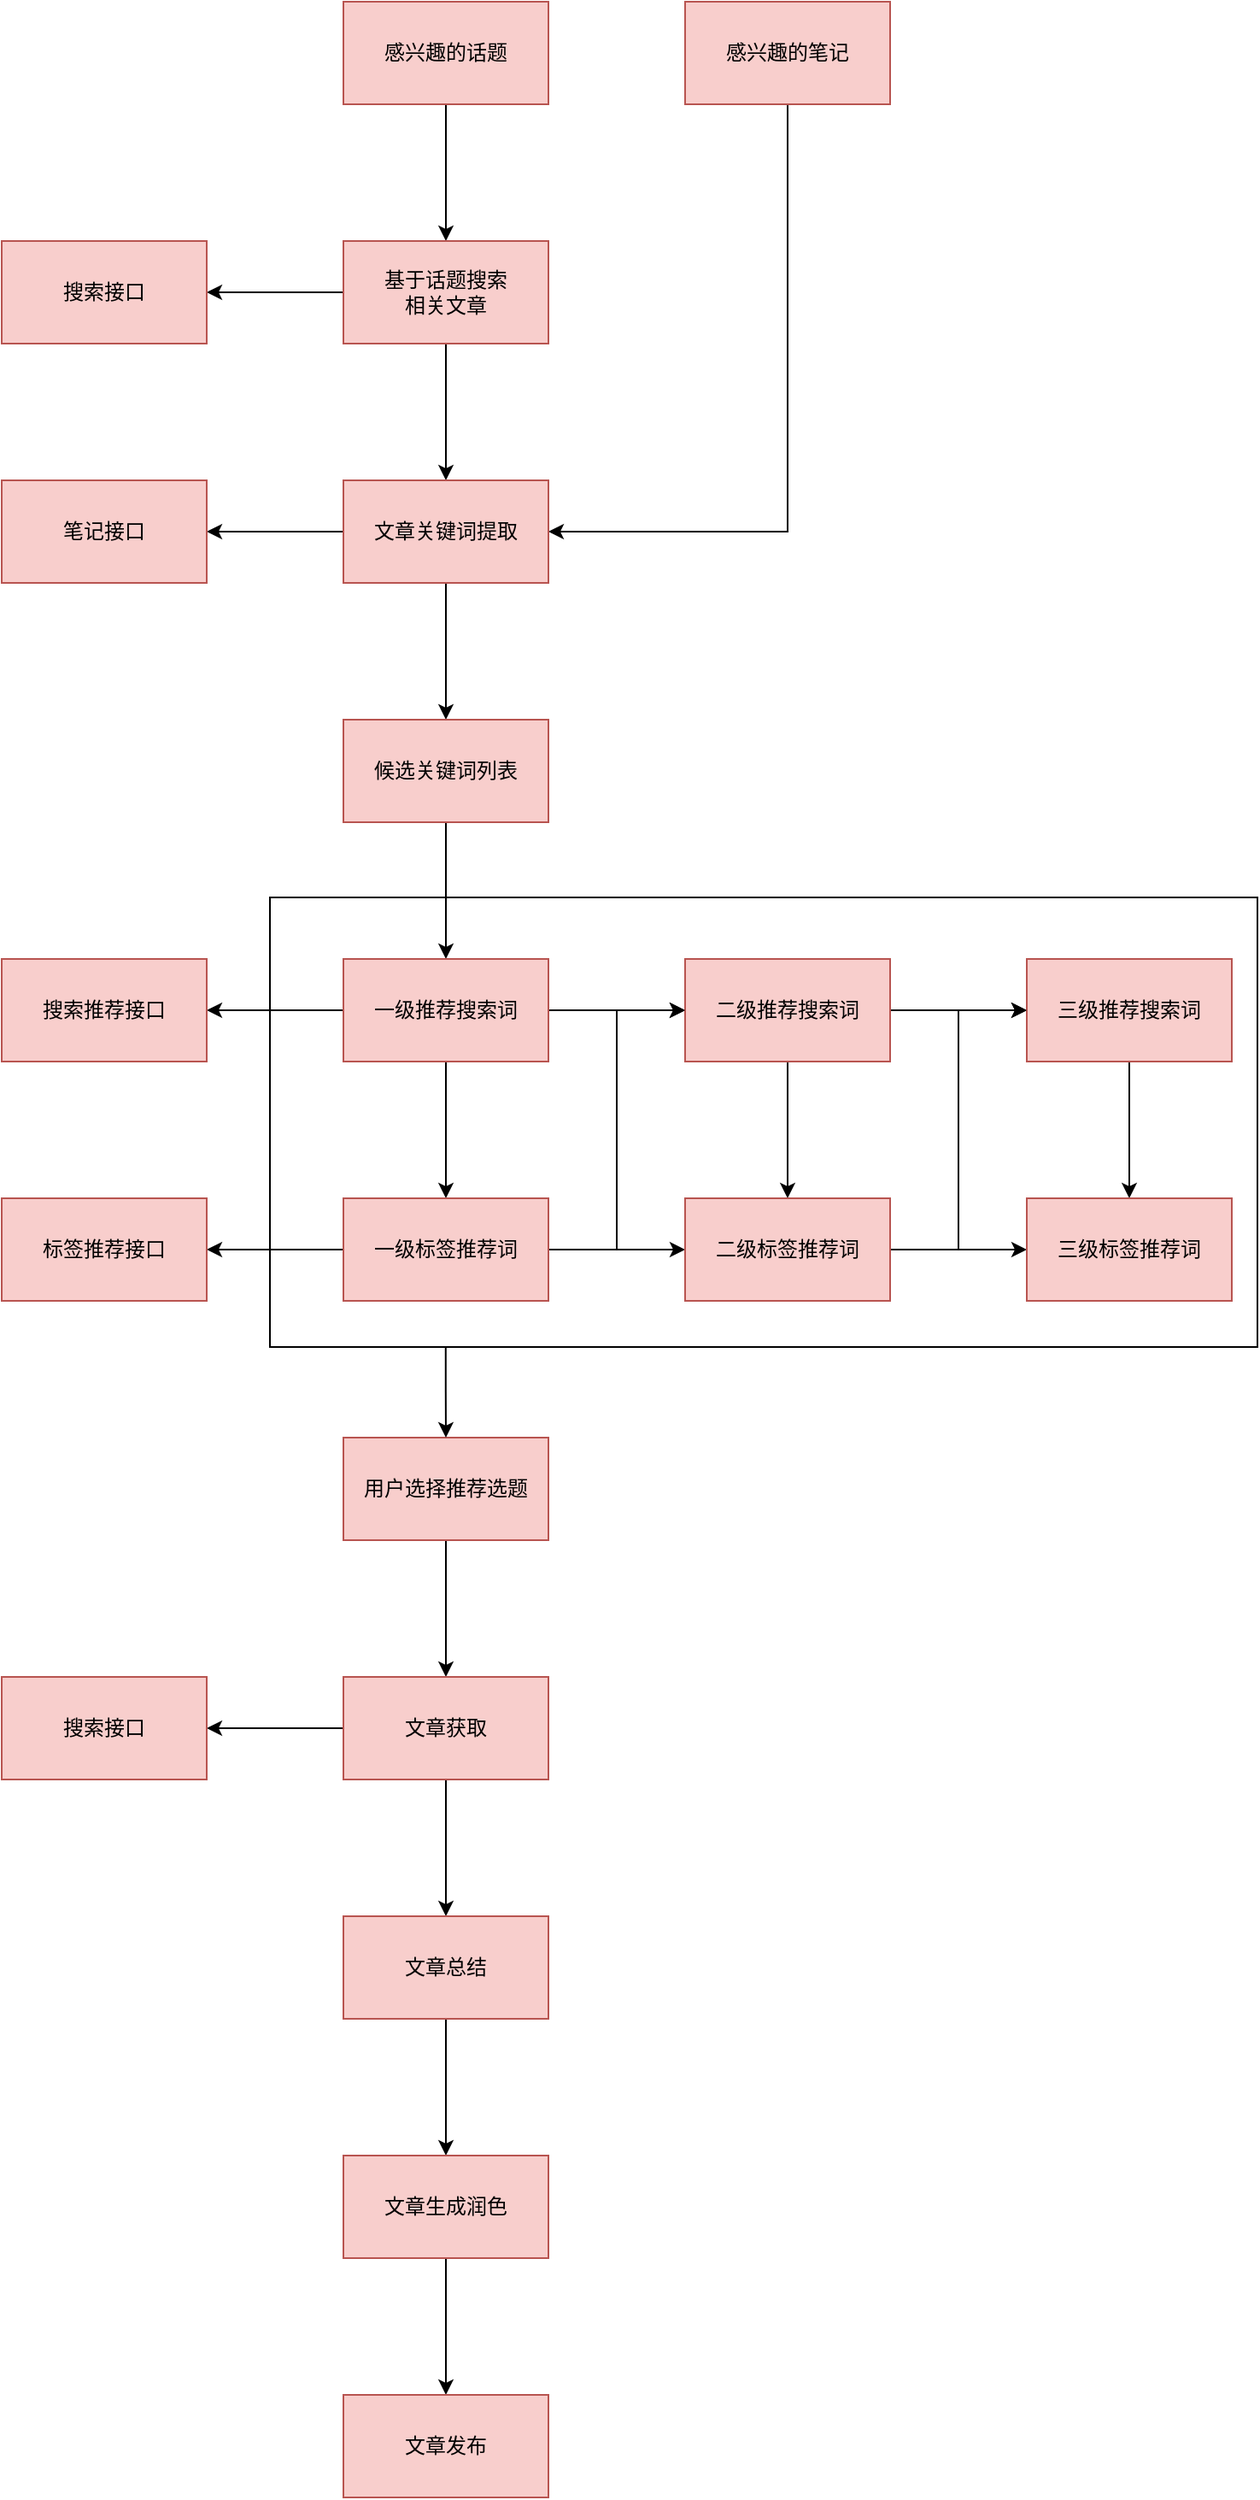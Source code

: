 <mxfile version="25.0.3">
  <diagram id="qeWLFQ4tlPtVeBE7IwFA" name="选题挖掘">
    <mxGraphModel dx="2583" dy="1205" grid="0" gridSize="10" guides="1" tooltips="1" connect="1" arrows="1" fold="1" page="0" pageScale="1" pageWidth="1169" pageHeight="827" math="0" shadow="0">
      <root>
        <mxCell id="0" />
        <mxCell id="1" parent="0" />
        <mxCell id="c67nPM-pw-d9-JudnQra-36" value="" style="rounded=0;whiteSpace=wrap;html=1;" vertex="1" parent="1">
          <mxGeometry x="-103" y="567" width="578" height="263" as="geometry" />
        </mxCell>
        <mxCell id="c67nPM-pw-d9-JudnQra-2" value="" style="edgeStyle=orthogonalEdgeStyle;rounded=0;orthogonalLoop=1;jettySize=auto;html=1;" edge="1" parent="1" source="fxVHYiigqoDhENZiBRoW-1" target="c67nPM-pw-d9-JudnQra-1">
          <mxGeometry relative="1" as="geometry" />
        </mxCell>
        <mxCell id="fxVHYiigqoDhENZiBRoW-1" value="感兴趣的话题" style="rounded=0;whiteSpace=wrap;html=1;fillColor=#f8cecc;strokeColor=#b85450;" parent="1" vertex="1">
          <mxGeometry x="-60" y="43" width="120" height="60" as="geometry" />
        </mxCell>
        <mxCell id="c67nPM-pw-d9-JudnQra-6" style="edgeStyle=orthogonalEdgeStyle;rounded=0;orthogonalLoop=1;jettySize=auto;html=1;entryX=1;entryY=0.5;entryDx=0;entryDy=0;exitX=0.5;exitY=1;exitDx=0;exitDy=0;" edge="1" parent="1" source="fxVHYiigqoDhENZiBRoW-2" target="c67nPM-pw-d9-JudnQra-3">
          <mxGeometry relative="1" as="geometry" />
        </mxCell>
        <mxCell id="fxVHYiigqoDhENZiBRoW-2" value="感兴趣的笔记" style="rounded=0;whiteSpace=wrap;html=1;fillColor=#f8cecc;strokeColor=#b85450;" parent="1" vertex="1">
          <mxGeometry x="140" y="43" width="120" height="60" as="geometry" />
        </mxCell>
        <mxCell id="c67nPM-pw-d9-JudnQra-4" value="" style="edgeStyle=orthogonalEdgeStyle;rounded=0;orthogonalLoop=1;jettySize=auto;html=1;" edge="1" parent="1" source="c67nPM-pw-d9-JudnQra-1" target="c67nPM-pw-d9-JudnQra-3">
          <mxGeometry relative="1" as="geometry" />
        </mxCell>
        <mxCell id="c67nPM-pw-d9-JudnQra-9" value="" style="edgeStyle=orthogonalEdgeStyle;rounded=0;orthogonalLoop=1;jettySize=auto;html=1;" edge="1" parent="1" source="c67nPM-pw-d9-JudnQra-1" target="c67nPM-pw-d9-JudnQra-8">
          <mxGeometry relative="1" as="geometry" />
        </mxCell>
        <mxCell id="c67nPM-pw-d9-JudnQra-1" value="基于话题搜索&lt;div&gt;相关文章&lt;/div&gt;" style="whiteSpace=wrap;html=1;rounded=0;fillColor=#f8cecc;strokeColor=#b85450;" vertex="1" parent="1">
          <mxGeometry x="-60" y="183" width="120" height="60" as="geometry" />
        </mxCell>
        <mxCell id="c67nPM-pw-d9-JudnQra-11" value="" style="edgeStyle=orthogonalEdgeStyle;rounded=0;orthogonalLoop=1;jettySize=auto;html=1;" edge="1" parent="1" source="c67nPM-pw-d9-JudnQra-3" target="c67nPM-pw-d9-JudnQra-10">
          <mxGeometry relative="1" as="geometry" />
        </mxCell>
        <mxCell id="c67nPM-pw-d9-JudnQra-13" value="" style="edgeStyle=orthogonalEdgeStyle;rounded=0;orthogonalLoop=1;jettySize=auto;html=1;" edge="1" parent="1" source="c67nPM-pw-d9-JudnQra-3" target="c67nPM-pw-d9-JudnQra-12">
          <mxGeometry relative="1" as="geometry" />
        </mxCell>
        <mxCell id="c67nPM-pw-d9-JudnQra-3" value="文章关键词提取" style="whiteSpace=wrap;html=1;rounded=0;fillColor=#f8cecc;strokeColor=#b85450;" vertex="1" parent="1">
          <mxGeometry x="-60" y="323" width="120" height="60" as="geometry" />
        </mxCell>
        <mxCell id="c67nPM-pw-d9-JudnQra-8" value="搜索接口" style="whiteSpace=wrap;html=1;rounded=0;fillColor=#f8cecc;strokeColor=#b85450;" vertex="1" parent="1">
          <mxGeometry x="-260" y="183" width="120" height="60" as="geometry" />
        </mxCell>
        <mxCell id="c67nPM-pw-d9-JudnQra-10" value="笔记接口" style="whiteSpace=wrap;html=1;rounded=0;fillColor=#f8cecc;strokeColor=#b85450;" vertex="1" parent="1">
          <mxGeometry x="-260" y="323" width="120" height="60" as="geometry" />
        </mxCell>
        <mxCell id="c67nPM-pw-d9-JudnQra-15" value="" style="edgeStyle=orthogonalEdgeStyle;rounded=0;orthogonalLoop=1;jettySize=auto;html=1;" edge="1" parent="1" source="c67nPM-pw-d9-JudnQra-12" target="c67nPM-pw-d9-JudnQra-14">
          <mxGeometry relative="1" as="geometry" />
        </mxCell>
        <mxCell id="c67nPM-pw-d9-JudnQra-12" value="候选关键词列表" style="whiteSpace=wrap;html=1;rounded=0;fillColor=#f8cecc;strokeColor=#b85450;" vertex="1" parent="1">
          <mxGeometry x="-60" y="463" width="120" height="60" as="geometry" />
        </mxCell>
        <mxCell id="c67nPM-pw-d9-JudnQra-19" value="" style="edgeStyle=orthogonalEdgeStyle;rounded=0;orthogonalLoop=1;jettySize=auto;html=1;" edge="1" parent="1" source="c67nPM-pw-d9-JudnQra-14" target="c67nPM-pw-d9-JudnQra-18">
          <mxGeometry relative="1" as="geometry" />
        </mxCell>
        <mxCell id="c67nPM-pw-d9-JudnQra-21" value="" style="edgeStyle=orthogonalEdgeStyle;rounded=0;orthogonalLoop=1;jettySize=auto;html=1;" edge="1" parent="1" source="c67nPM-pw-d9-JudnQra-14" target="c67nPM-pw-d9-JudnQra-20">
          <mxGeometry relative="1" as="geometry" />
        </mxCell>
        <mxCell id="c67nPM-pw-d9-JudnQra-25" value="" style="edgeStyle=orthogonalEdgeStyle;rounded=0;orthogonalLoop=1;jettySize=auto;html=1;" edge="1" parent="1" source="c67nPM-pw-d9-JudnQra-14" target="c67nPM-pw-d9-JudnQra-24">
          <mxGeometry relative="1" as="geometry" />
        </mxCell>
        <mxCell id="c67nPM-pw-d9-JudnQra-14" value="一级推荐搜索词" style="whiteSpace=wrap;html=1;fillColor=#f8cecc;strokeColor=#b85450;rounded=0;" vertex="1" parent="1">
          <mxGeometry x="-60" y="603" width="120" height="60" as="geometry" />
        </mxCell>
        <mxCell id="c67nPM-pw-d9-JudnQra-18" value="搜索推荐接口" style="whiteSpace=wrap;html=1;fillColor=#f8cecc;strokeColor=#b85450;rounded=0;" vertex="1" parent="1">
          <mxGeometry x="-260" y="603" width="120" height="60" as="geometry" />
        </mxCell>
        <mxCell id="c67nPM-pw-d9-JudnQra-23" value="" style="edgeStyle=orthogonalEdgeStyle;rounded=0;orthogonalLoop=1;jettySize=auto;html=1;" edge="1" parent="1" source="c67nPM-pw-d9-JudnQra-20" target="c67nPM-pw-d9-JudnQra-22">
          <mxGeometry relative="1" as="geometry" />
        </mxCell>
        <mxCell id="c67nPM-pw-d9-JudnQra-29" value="" style="edgeStyle=orthogonalEdgeStyle;rounded=0;orthogonalLoop=1;jettySize=auto;html=1;" edge="1" parent="1" source="c67nPM-pw-d9-JudnQra-20" target="c67nPM-pw-d9-JudnQra-28">
          <mxGeometry relative="1" as="geometry" />
        </mxCell>
        <mxCell id="c67nPM-pw-d9-JudnQra-20" value="二级推荐搜索词" style="whiteSpace=wrap;html=1;fillColor=#f8cecc;strokeColor=#b85450;rounded=0;" vertex="1" parent="1">
          <mxGeometry x="140" y="603" width="120" height="60" as="geometry" />
        </mxCell>
        <mxCell id="c67nPM-pw-d9-JudnQra-31" value="" style="edgeStyle=orthogonalEdgeStyle;rounded=0;orthogonalLoop=1;jettySize=auto;html=1;" edge="1" parent="1" source="c67nPM-pw-d9-JudnQra-22" target="c67nPM-pw-d9-JudnQra-30">
          <mxGeometry relative="1" as="geometry" />
        </mxCell>
        <mxCell id="c67nPM-pw-d9-JudnQra-22" value="三级推荐搜索词" style="whiteSpace=wrap;html=1;fillColor=#f8cecc;strokeColor=#b85450;rounded=0;" vertex="1" parent="1">
          <mxGeometry x="340" y="603" width="120" height="60" as="geometry" />
        </mxCell>
        <mxCell id="c67nPM-pw-d9-JudnQra-27" value="" style="edgeStyle=orthogonalEdgeStyle;rounded=0;orthogonalLoop=1;jettySize=auto;html=1;" edge="1" parent="1" source="c67nPM-pw-d9-JudnQra-24" target="c67nPM-pw-d9-JudnQra-26">
          <mxGeometry relative="1" as="geometry" />
        </mxCell>
        <mxCell id="c67nPM-pw-d9-JudnQra-32" value="" style="edgeStyle=orthogonalEdgeStyle;rounded=0;orthogonalLoop=1;jettySize=auto;html=1;" edge="1" parent="1" source="c67nPM-pw-d9-JudnQra-24" target="c67nPM-pw-d9-JudnQra-28">
          <mxGeometry relative="1" as="geometry" />
        </mxCell>
        <mxCell id="c67nPM-pw-d9-JudnQra-34" style="edgeStyle=orthogonalEdgeStyle;rounded=0;orthogonalLoop=1;jettySize=auto;html=1;entryX=0;entryY=0.5;entryDx=0;entryDy=0;" edge="1" parent="1" source="c67nPM-pw-d9-JudnQra-24" target="c67nPM-pw-d9-JudnQra-20">
          <mxGeometry relative="1" as="geometry" />
        </mxCell>
        <mxCell id="c67nPM-pw-d9-JudnQra-24" value="一级标签推荐词" style="whiteSpace=wrap;html=1;fillColor=#f8cecc;strokeColor=#b85450;rounded=0;" vertex="1" parent="1">
          <mxGeometry x="-60" y="743" width="120" height="60" as="geometry" />
        </mxCell>
        <mxCell id="c67nPM-pw-d9-JudnQra-26" value="标签推荐接口" style="whiteSpace=wrap;html=1;fillColor=#f8cecc;strokeColor=#b85450;rounded=0;" vertex="1" parent="1">
          <mxGeometry x="-260" y="743" width="120" height="60" as="geometry" />
        </mxCell>
        <mxCell id="c67nPM-pw-d9-JudnQra-33" value="" style="edgeStyle=orthogonalEdgeStyle;rounded=0;orthogonalLoop=1;jettySize=auto;html=1;" edge="1" parent="1" source="c67nPM-pw-d9-JudnQra-28" target="c67nPM-pw-d9-JudnQra-30">
          <mxGeometry relative="1" as="geometry" />
        </mxCell>
        <mxCell id="c67nPM-pw-d9-JudnQra-35" style="edgeStyle=orthogonalEdgeStyle;rounded=0;orthogonalLoop=1;jettySize=auto;html=1;entryX=0;entryY=0.5;entryDx=0;entryDy=0;" edge="1" parent="1" source="c67nPM-pw-d9-JudnQra-28" target="c67nPM-pw-d9-JudnQra-22">
          <mxGeometry relative="1" as="geometry" />
        </mxCell>
        <mxCell id="c67nPM-pw-d9-JudnQra-28" value="二级标签推荐词" style="whiteSpace=wrap;html=1;fillColor=#f8cecc;strokeColor=#b85450;rounded=0;" vertex="1" parent="1">
          <mxGeometry x="140" y="743" width="120" height="60" as="geometry" />
        </mxCell>
        <mxCell id="c67nPM-pw-d9-JudnQra-30" value="三级标签推荐词" style="whiteSpace=wrap;html=1;fillColor=#f8cecc;strokeColor=#b85450;rounded=0;" vertex="1" parent="1">
          <mxGeometry x="340" y="743" width="120" height="60" as="geometry" />
        </mxCell>
        <mxCell id="c67nPM-pw-d9-JudnQra-43" value="" style="edgeStyle=orthogonalEdgeStyle;rounded=0;orthogonalLoop=1;jettySize=auto;html=1;" edge="1" parent="1" source="c67nPM-pw-d9-JudnQra-39" target="c67nPM-pw-d9-JudnQra-42">
          <mxGeometry relative="1" as="geometry" />
        </mxCell>
        <mxCell id="c67nPM-pw-d9-JudnQra-39" value="用户选择推荐选题" style="whiteSpace=wrap;html=1;fillColor=#f8cecc;strokeColor=#b85450;rounded=0;" vertex="1" parent="1">
          <mxGeometry x="-60" y="883" width="120" height="60" as="geometry" />
        </mxCell>
        <mxCell id="c67nPM-pw-d9-JudnQra-41" style="edgeStyle=orthogonalEdgeStyle;rounded=0;orthogonalLoop=1;jettySize=auto;html=1;exitX=0.178;exitY=1.001;exitDx=0;exitDy=0;exitPerimeter=0;" edge="1" parent="1" source="c67nPM-pw-d9-JudnQra-36" target="c67nPM-pw-d9-JudnQra-39">
          <mxGeometry relative="1" as="geometry">
            <mxPoint y="832" as="sourcePoint" />
          </mxGeometry>
        </mxCell>
        <mxCell id="c67nPM-pw-d9-JudnQra-45" value="" style="edgeStyle=orthogonalEdgeStyle;rounded=0;orthogonalLoop=1;jettySize=auto;html=1;" edge="1" parent="1" source="c67nPM-pw-d9-JudnQra-42" target="c67nPM-pw-d9-JudnQra-44">
          <mxGeometry relative="1" as="geometry" />
        </mxCell>
        <mxCell id="c67nPM-pw-d9-JudnQra-47" value="" style="edgeStyle=orthogonalEdgeStyle;rounded=0;orthogonalLoop=1;jettySize=auto;html=1;" edge="1" parent="1" source="c67nPM-pw-d9-JudnQra-42" target="c67nPM-pw-d9-JudnQra-46">
          <mxGeometry relative="1" as="geometry" />
        </mxCell>
        <mxCell id="c67nPM-pw-d9-JudnQra-42" value="文章获取" style="whiteSpace=wrap;html=1;fillColor=#f8cecc;strokeColor=#b85450;rounded=0;" vertex="1" parent="1">
          <mxGeometry x="-60" y="1023" width="120" height="60" as="geometry" />
        </mxCell>
        <mxCell id="c67nPM-pw-d9-JudnQra-44" value="搜索接口" style="whiteSpace=wrap;html=1;fillColor=#f8cecc;strokeColor=#b85450;rounded=0;" vertex="1" parent="1">
          <mxGeometry x="-260" y="1023" width="120" height="60" as="geometry" />
        </mxCell>
        <mxCell id="c67nPM-pw-d9-JudnQra-49" value="" style="edgeStyle=orthogonalEdgeStyle;rounded=0;orthogonalLoop=1;jettySize=auto;html=1;" edge="1" parent="1" source="c67nPM-pw-d9-JudnQra-46" target="c67nPM-pw-d9-JudnQra-48">
          <mxGeometry relative="1" as="geometry" />
        </mxCell>
        <mxCell id="c67nPM-pw-d9-JudnQra-46" value="文章总结" style="whiteSpace=wrap;html=1;fillColor=#f8cecc;strokeColor=#b85450;rounded=0;" vertex="1" parent="1">
          <mxGeometry x="-60" y="1163" width="120" height="60" as="geometry" />
        </mxCell>
        <mxCell id="c67nPM-pw-d9-JudnQra-51" value="" style="edgeStyle=orthogonalEdgeStyle;rounded=0;orthogonalLoop=1;jettySize=auto;html=1;" edge="1" parent="1" source="c67nPM-pw-d9-JudnQra-48" target="c67nPM-pw-d9-JudnQra-50">
          <mxGeometry relative="1" as="geometry" />
        </mxCell>
        <mxCell id="c67nPM-pw-d9-JudnQra-48" value="文章生成润色" style="whiteSpace=wrap;html=1;fillColor=#f8cecc;strokeColor=#b85450;rounded=0;" vertex="1" parent="1">
          <mxGeometry x="-60" y="1303" width="120" height="60" as="geometry" />
        </mxCell>
        <mxCell id="c67nPM-pw-d9-JudnQra-50" value="文章发布" style="whiteSpace=wrap;html=1;fillColor=#f8cecc;strokeColor=#b85450;rounded=0;" vertex="1" parent="1">
          <mxGeometry x="-60" y="1443" width="120" height="60" as="geometry" />
        </mxCell>
      </root>
    </mxGraphModel>
  </diagram>
</mxfile>
